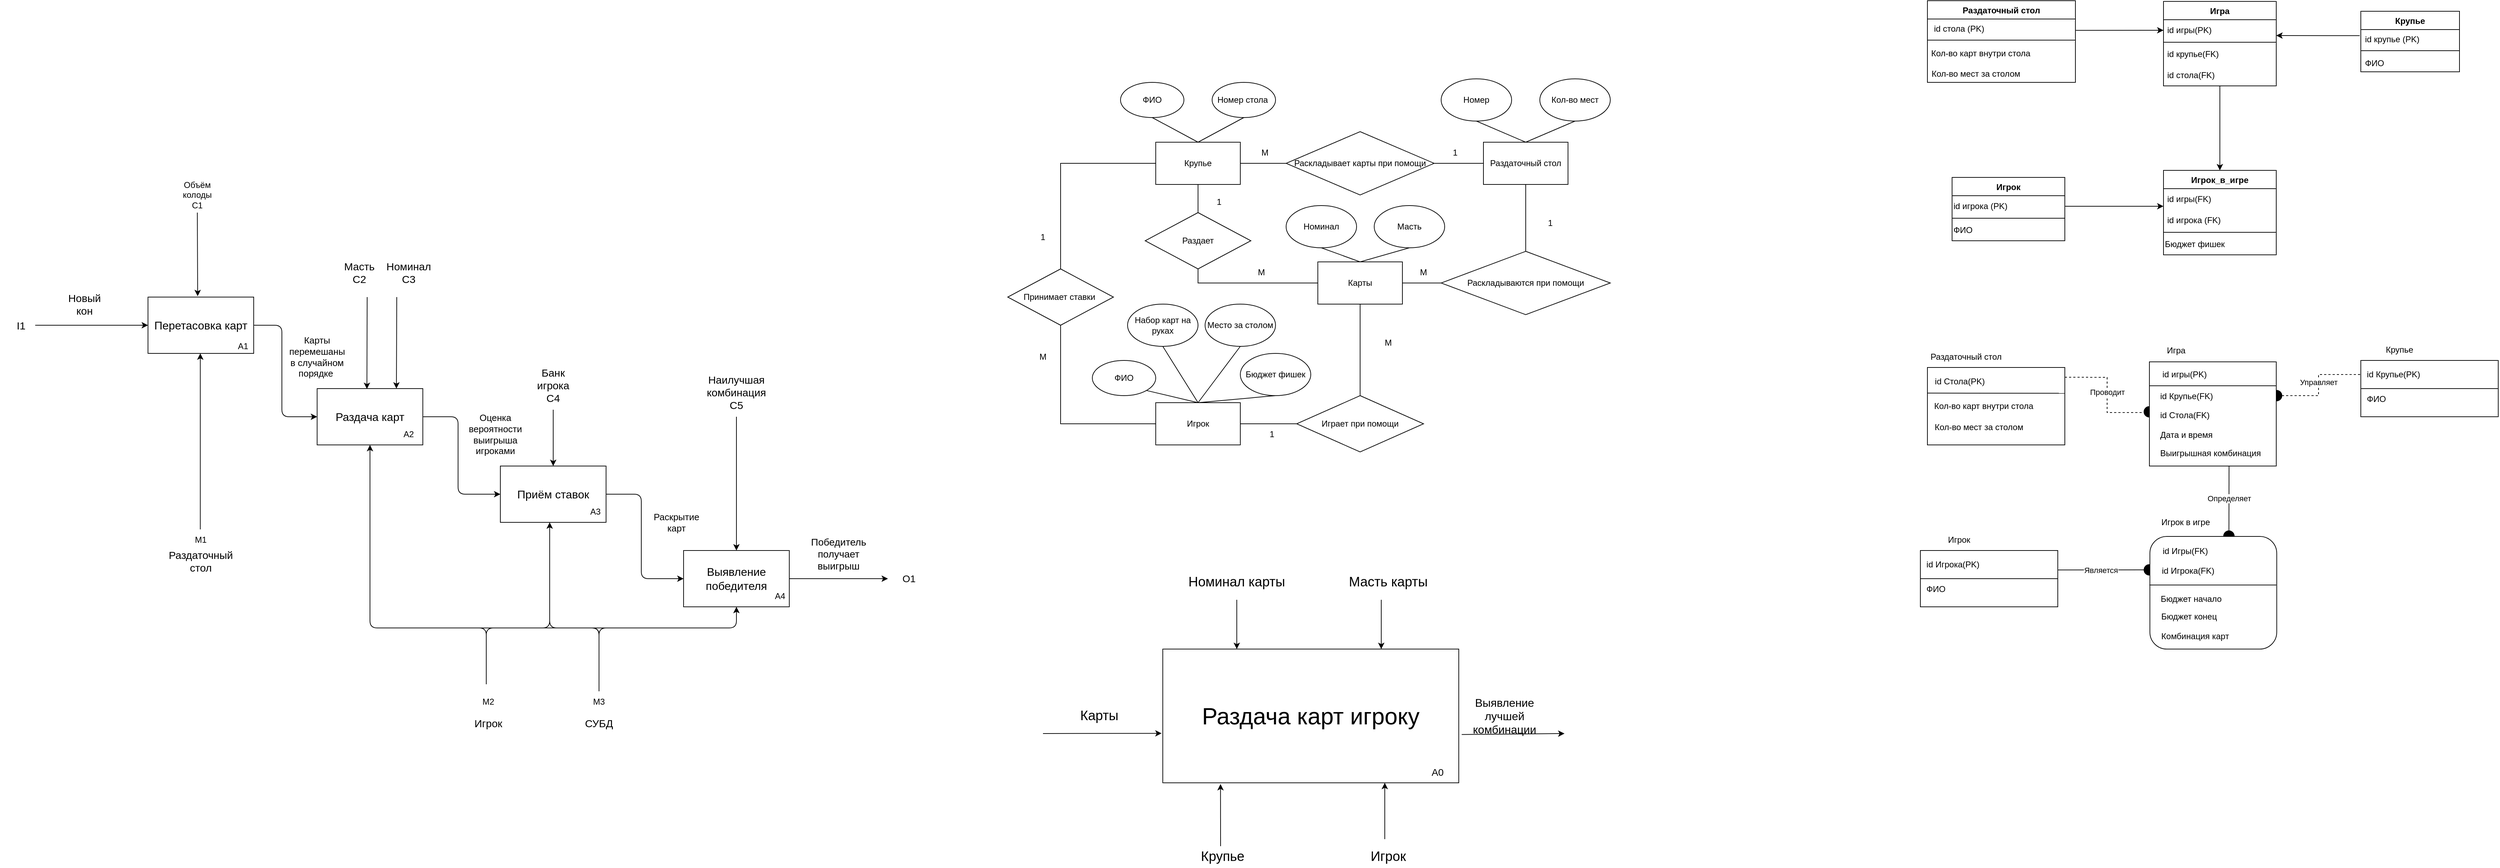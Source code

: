 <mxfile version="22.0.8" type="device">
  <diagram name="Страница 1" id="AcGsdstbIX6lE-LqXWoj">
    <mxGraphModel dx="2330" dy="854" grid="1" gridSize="10" guides="1" tooltips="1" connect="1" arrows="1" fold="1" page="0" pageScale="1" pageWidth="827" pageHeight="1169" math="0" shadow="0">
      <root>
        <mxCell id="0" />
        <mxCell id="1" parent="0" />
        <mxCell id="FRKZmPWYmQ7H-fB279RY-3" value="" style="ellipse;whiteSpace=wrap;html=1;aspect=fixed;fillColor=#000000;" parent="1" vertex="1">
          <mxGeometry x="1552.35" y="435.5" width="15" height="15" as="geometry" />
        </mxCell>
        <mxCell id="FRKZmPWYmQ7H-fB279RY-4" value="" style="ellipse;whiteSpace=wrap;html=1;aspect=fixed;fillColor=#000000;" parent="1" vertex="1">
          <mxGeometry x="1733" y="412.5" width="15" height="15" as="geometry" />
        </mxCell>
        <mxCell id="PsGFhGuxWPmvO5LI5opc-6" value="" style="rounded=0;whiteSpace=wrap;html=1;" parent="1" vertex="1">
          <mxGeometry x="1560" y="372" width="180" height="148" as="geometry" />
        </mxCell>
        <mxCell id="FRKZmPWYmQ7H-fB279RY-6" value="" style="ellipse;whiteSpace=wrap;html=1;aspect=fixed;fillColor=#000000;" parent="1" vertex="1">
          <mxGeometry x="1552.35" y="660" width="15" height="15" as="geometry" />
        </mxCell>
        <mxCell id="FRKZmPWYmQ7H-fB279RY-5" value="" style="ellipse;whiteSpace=wrap;html=1;aspect=fixed;fillColor=#000000;" parent="1" vertex="1">
          <mxGeometry x="1665.35" y="612" width="15" height="15" as="geometry" />
        </mxCell>
        <mxCell id="Htassp5LS_vCO3PrO2go-1" value="Карты" style="rounded=0;whiteSpace=wrap;html=1;" parent="1" vertex="1">
          <mxGeometry x="380" y="230" width="120" height="60" as="geometry" />
        </mxCell>
        <mxCell id="Htassp5LS_vCO3PrO2go-2" value="Раздаточный стол" style="rounded=0;whiteSpace=wrap;html=1;" parent="1" vertex="1">
          <mxGeometry x="615" y="60" width="120" height="60" as="geometry" />
        </mxCell>
        <mxCell id="Htassp5LS_vCO3PrO2go-3" value="Игрок" style="rounded=0;whiteSpace=wrap;html=1;" parent="1" vertex="1">
          <mxGeometry x="150" y="430" width="120" height="60" as="geometry" />
        </mxCell>
        <mxCell id="Htassp5LS_vCO3PrO2go-4" value="Крупье" style="rounded=0;whiteSpace=wrap;html=1;" parent="1" vertex="1">
          <mxGeometry x="150" y="60" width="120" height="60" as="geometry" />
        </mxCell>
        <mxCell id="Htassp5LS_vCO3PrO2go-5" value="Раскладываются при помощи" style="rhombus;whiteSpace=wrap;html=1;" parent="1" vertex="1">
          <mxGeometry x="555" y="215" width="240" height="90" as="geometry" />
        </mxCell>
        <mxCell id="Htassp5LS_vCO3PrO2go-9" value="Играет при помощи" style="rhombus;whiteSpace=wrap;html=1;" parent="1" vertex="1">
          <mxGeometry x="350" y="420" width="180" height="80" as="geometry" />
        </mxCell>
        <mxCell id="Htassp5LS_vCO3PrO2go-10" value="Раскладывает карты при помощи" style="rhombus;whiteSpace=wrap;html=1;" parent="1" vertex="1">
          <mxGeometry x="335" y="45" width="210" height="90" as="geometry" />
        </mxCell>
        <mxCell id="Htassp5LS_vCO3PrO2go-12" value="" style="endArrow=none;html=1;rounded=0;entryX=0.5;entryY=1;entryDx=0;entryDy=0;exitX=0.5;exitY=0;exitDx=0;exitDy=0;" parent="1" source="Htassp5LS_vCO3PrO2go-5" target="Htassp5LS_vCO3PrO2go-2" edge="1">
          <mxGeometry width="50" height="50" relative="1" as="geometry">
            <mxPoint x="360" y="300" as="sourcePoint" />
            <mxPoint x="410" y="250" as="targetPoint" />
          </mxGeometry>
        </mxCell>
        <mxCell id="Htassp5LS_vCO3PrO2go-13" value="" style="endArrow=none;html=1;rounded=0;entryX=0;entryY=0.5;entryDx=0;entryDy=0;exitX=1;exitY=0.5;exitDx=0;exitDy=0;" parent="1" source="Htassp5LS_vCO3PrO2go-1" target="Htassp5LS_vCO3PrO2go-5" edge="1">
          <mxGeometry width="50" height="50" relative="1" as="geometry">
            <mxPoint x="685" y="245" as="sourcePoint" />
            <mxPoint x="685" y="130" as="targetPoint" />
          </mxGeometry>
        </mxCell>
        <mxCell id="Htassp5LS_vCO3PrO2go-14" value="" style="endArrow=none;html=1;rounded=0;entryX=1;entryY=0.5;entryDx=0;entryDy=0;exitX=0;exitY=0.5;exitDx=0;exitDy=0;" parent="1" source="Htassp5LS_vCO3PrO2go-2" target="Htassp5LS_vCO3PrO2go-10" edge="1">
          <mxGeometry width="50" height="50" relative="1" as="geometry">
            <mxPoint x="695" y="255" as="sourcePoint" />
            <mxPoint x="695" y="140" as="targetPoint" />
          </mxGeometry>
        </mxCell>
        <mxCell id="Htassp5LS_vCO3PrO2go-15" value="" style="endArrow=none;html=1;rounded=0;entryX=0;entryY=0.5;entryDx=0;entryDy=0;exitX=1;exitY=0.5;exitDx=0;exitDy=0;" parent="1" source="Htassp5LS_vCO3PrO2go-4" target="Htassp5LS_vCO3PrO2go-10" edge="1">
          <mxGeometry width="50" height="50" relative="1" as="geometry">
            <mxPoint x="705" y="265" as="sourcePoint" />
            <mxPoint x="705" y="150" as="targetPoint" />
          </mxGeometry>
        </mxCell>
        <mxCell id="Htassp5LS_vCO3PrO2go-16" value="" style="endArrow=none;html=1;rounded=0;entryX=1;entryY=0.5;entryDx=0;entryDy=0;exitX=0;exitY=0.5;exitDx=0;exitDy=0;" parent="1" source="Htassp5LS_vCO3PrO2go-9" target="Htassp5LS_vCO3PrO2go-3" edge="1">
          <mxGeometry width="50" height="50" relative="1" as="geometry">
            <mxPoint x="715" y="275" as="sourcePoint" />
            <mxPoint x="715" y="160" as="targetPoint" />
          </mxGeometry>
        </mxCell>
        <mxCell id="Htassp5LS_vCO3PrO2go-17" value="" style="endArrow=none;html=1;rounded=0;entryX=0.5;entryY=1;entryDx=0;entryDy=0;exitX=0.5;exitY=0;exitDx=0;exitDy=0;" parent="1" source="Htassp5LS_vCO3PrO2go-9" target="Htassp5LS_vCO3PrO2go-1" edge="1">
          <mxGeometry width="50" height="50" relative="1" as="geometry">
            <mxPoint x="725" y="285" as="sourcePoint" />
            <mxPoint x="725" y="170" as="targetPoint" />
          </mxGeometry>
        </mxCell>
        <mxCell id="Htassp5LS_vCO3PrO2go-18" value="Принимает ставки&amp;nbsp;" style="rhombus;whiteSpace=wrap;html=1;" parent="1" vertex="1">
          <mxGeometry x="-60" y="240" width="150" height="80" as="geometry" />
        </mxCell>
        <mxCell id="Htassp5LS_vCO3PrO2go-19" value="Раздает" style="rhombus;whiteSpace=wrap;html=1;" parent="1" vertex="1">
          <mxGeometry x="135" y="160" width="150" height="80" as="geometry" />
        </mxCell>
        <mxCell id="Htassp5LS_vCO3PrO2go-20" value="" style="endArrow=none;html=1;rounded=0;entryX=0.5;entryY=1;entryDx=0;entryDy=0;exitX=0.5;exitY=0;exitDx=0;exitDy=0;" parent="1" source="Htassp5LS_vCO3PrO2go-19" target="Htassp5LS_vCO3PrO2go-4" edge="1">
          <mxGeometry width="50" height="50" relative="1" as="geometry">
            <mxPoint x="735" y="295" as="sourcePoint" />
            <mxPoint x="735" y="180" as="targetPoint" />
          </mxGeometry>
        </mxCell>
        <mxCell id="Htassp5LS_vCO3PrO2go-21" value="" style="endArrow=none;html=1;rounded=0;entryX=0;entryY=0.5;entryDx=0;entryDy=0;exitX=0.5;exitY=1;exitDx=0;exitDy=0;" parent="1" source="Htassp5LS_vCO3PrO2go-19" target="Htassp5LS_vCO3PrO2go-1" edge="1">
          <mxGeometry width="50" height="50" relative="1" as="geometry">
            <mxPoint x="745" y="305" as="sourcePoint" />
            <mxPoint x="745" y="190" as="targetPoint" />
            <Array as="points">
              <mxPoint x="210" y="260" />
            </Array>
          </mxGeometry>
        </mxCell>
        <mxCell id="Htassp5LS_vCO3PrO2go-22" value="" style="endArrow=none;html=1;rounded=0;entryX=0.5;entryY=1;entryDx=0;entryDy=0;exitX=0;exitY=0.5;exitDx=0;exitDy=0;" parent="1" source="Htassp5LS_vCO3PrO2go-3" target="Htassp5LS_vCO3PrO2go-18" edge="1">
          <mxGeometry width="50" height="50" relative="1" as="geometry">
            <mxPoint x="755" y="315" as="sourcePoint" />
            <mxPoint x="755" y="200" as="targetPoint" />
            <Array as="points">
              <mxPoint x="15" y="460" />
            </Array>
          </mxGeometry>
        </mxCell>
        <mxCell id="Htassp5LS_vCO3PrO2go-23" value="" style="endArrow=none;html=1;rounded=0;entryX=0;entryY=0.5;entryDx=0;entryDy=0;exitX=0.5;exitY=0;exitDx=0;exitDy=0;" parent="1" source="Htassp5LS_vCO3PrO2go-18" target="Htassp5LS_vCO3PrO2go-4" edge="1">
          <mxGeometry width="50" height="50" relative="1" as="geometry">
            <mxPoint x="765" y="325" as="sourcePoint" />
            <mxPoint x="765" y="210" as="targetPoint" />
            <Array as="points">
              <mxPoint x="15" y="90" />
            </Array>
          </mxGeometry>
        </mxCell>
        <mxCell id="Htassp5LS_vCO3PrO2go-24" value="Место за столом" style="ellipse;whiteSpace=wrap;html=1;" parent="1" vertex="1">
          <mxGeometry x="220" y="290" width="100" height="60" as="geometry" />
        </mxCell>
        <mxCell id="Htassp5LS_vCO3PrO2go-25" value="Набор карт на руках" style="ellipse;whiteSpace=wrap;html=1;" parent="1" vertex="1">
          <mxGeometry x="110" y="290" width="100" height="60" as="geometry" />
        </mxCell>
        <mxCell id="Htassp5LS_vCO3PrO2go-26" value="ФИО" style="ellipse;whiteSpace=wrap;html=1;" parent="1" vertex="1">
          <mxGeometry x="60" y="370" width="90" height="50" as="geometry" />
        </mxCell>
        <mxCell id="Htassp5LS_vCO3PrO2go-27" value="Бюджет фишек" style="ellipse;whiteSpace=wrap;html=1;" parent="1" vertex="1">
          <mxGeometry x="270" y="360" width="100" height="60" as="geometry" />
        </mxCell>
        <mxCell id="Htassp5LS_vCO3PrO2go-28" value="" style="endArrow=none;html=1;rounded=0;exitX=1;exitY=1;exitDx=0;exitDy=0;entryX=0.5;entryY=0;entryDx=0;entryDy=0;" parent="1" source="Htassp5LS_vCO3PrO2go-26" target="Htassp5LS_vCO3PrO2go-3" edge="1">
          <mxGeometry width="50" height="50" relative="1" as="geometry">
            <mxPoint x="360" y="290" as="sourcePoint" />
            <mxPoint x="410" y="240" as="targetPoint" />
          </mxGeometry>
        </mxCell>
        <mxCell id="Htassp5LS_vCO3PrO2go-29" value="" style="endArrow=none;html=1;rounded=0;exitX=0.5;exitY=1;exitDx=0;exitDy=0;entryX=0.5;entryY=0;entryDx=0;entryDy=0;" parent="1" source="Htassp5LS_vCO3PrO2go-25" target="Htassp5LS_vCO3PrO2go-3" edge="1">
          <mxGeometry width="50" height="50" relative="1" as="geometry">
            <mxPoint x="360" y="290" as="sourcePoint" />
            <mxPoint x="410" y="240" as="targetPoint" />
          </mxGeometry>
        </mxCell>
        <mxCell id="Htassp5LS_vCO3PrO2go-30" value="" style="endArrow=none;html=1;rounded=0;entryX=0.5;entryY=1;entryDx=0;entryDy=0;" parent="1" target="Htassp5LS_vCO3PrO2go-27" edge="1">
          <mxGeometry width="50" height="50" relative="1" as="geometry">
            <mxPoint x="210" y="430" as="sourcePoint" />
            <mxPoint x="220" y="440" as="targetPoint" />
          </mxGeometry>
        </mxCell>
        <mxCell id="Htassp5LS_vCO3PrO2go-31" value="" style="endArrow=none;html=1;rounded=0;entryX=0.5;entryY=1;entryDx=0;entryDy=0;" parent="1" target="Htassp5LS_vCO3PrO2go-24" edge="1">
          <mxGeometry width="50" height="50" relative="1" as="geometry">
            <mxPoint x="210" y="430" as="sourcePoint" />
            <mxPoint x="230" y="450" as="targetPoint" />
          </mxGeometry>
        </mxCell>
        <mxCell id="Htassp5LS_vCO3PrO2go-32" value="Номинал" style="ellipse;whiteSpace=wrap;html=1;" parent="1" vertex="1">
          <mxGeometry x="335" y="150" width="100" height="60" as="geometry" />
        </mxCell>
        <mxCell id="Htassp5LS_vCO3PrO2go-33" value="Масть" style="ellipse;whiteSpace=wrap;html=1;" parent="1" vertex="1">
          <mxGeometry x="460" y="150" width="100" height="60" as="geometry" />
        </mxCell>
        <mxCell id="Htassp5LS_vCO3PrO2go-34" value="" style="endArrow=none;html=1;rounded=0;exitX=0.5;exitY=1;exitDx=0;exitDy=0;entryX=0.5;entryY=0;entryDx=0;entryDy=0;" parent="1" source="Htassp5LS_vCO3PrO2go-32" target="Htassp5LS_vCO3PrO2go-1" edge="1">
          <mxGeometry width="50" height="50" relative="1" as="geometry">
            <mxPoint x="360" y="290" as="sourcePoint" />
            <mxPoint x="410" y="240" as="targetPoint" />
          </mxGeometry>
        </mxCell>
        <mxCell id="Htassp5LS_vCO3PrO2go-35" value="" style="endArrow=none;html=1;rounded=0;exitX=0.5;exitY=1;exitDx=0;exitDy=0;entryX=0.5;entryY=0;entryDx=0;entryDy=0;" parent="1" source="Htassp5LS_vCO3PrO2go-33" target="Htassp5LS_vCO3PrO2go-1" edge="1">
          <mxGeometry width="50" height="50" relative="1" as="geometry">
            <mxPoint x="360" y="290" as="sourcePoint" />
            <mxPoint x="410" y="240" as="targetPoint" />
          </mxGeometry>
        </mxCell>
        <mxCell id="Htassp5LS_vCO3PrO2go-36" value="Кол-во мест" style="ellipse;whiteSpace=wrap;html=1;" parent="1" vertex="1">
          <mxGeometry x="695" y="-30" width="100" height="60" as="geometry" />
        </mxCell>
        <mxCell id="Htassp5LS_vCO3PrO2go-37" value="Номер" style="ellipse;whiteSpace=wrap;html=1;" parent="1" vertex="1">
          <mxGeometry x="555" y="-30" width="100" height="60" as="geometry" />
        </mxCell>
        <mxCell id="Htassp5LS_vCO3PrO2go-38" value="" style="endArrow=none;html=1;rounded=0;entryX=0.5;entryY=0;entryDx=0;entryDy=0;exitX=0.5;exitY=1;exitDx=0;exitDy=0;" parent="1" source="Htassp5LS_vCO3PrO2go-37" target="Htassp5LS_vCO3PrO2go-2" edge="1">
          <mxGeometry width="50" height="50" relative="1" as="geometry">
            <mxPoint x="360" y="290" as="sourcePoint" />
            <mxPoint x="410" y="240" as="targetPoint" />
          </mxGeometry>
        </mxCell>
        <mxCell id="Htassp5LS_vCO3PrO2go-39" value="" style="endArrow=none;html=1;rounded=0;entryX=0.5;entryY=1;entryDx=0;entryDy=0;exitX=0.5;exitY=0;exitDx=0;exitDy=0;" parent="1" source="Htassp5LS_vCO3PrO2go-2" target="Htassp5LS_vCO3PrO2go-36" edge="1">
          <mxGeometry width="50" height="50" relative="1" as="geometry">
            <mxPoint x="615" y="40" as="sourcePoint" />
            <mxPoint x="685" y="70" as="targetPoint" />
          </mxGeometry>
        </mxCell>
        <mxCell id="Htassp5LS_vCO3PrO2go-40" value="ФИО" style="ellipse;whiteSpace=wrap;html=1;" parent="1" vertex="1">
          <mxGeometry x="100" y="-25" width="90" height="50" as="geometry" />
        </mxCell>
        <mxCell id="Htassp5LS_vCO3PrO2go-41" value="Номер стола&amp;nbsp;" style="ellipse;whiteSpace=wrap;html=1;" parent="1" vertex="1">
          <mxGeometry x="230" y="-25" width="90" height="50" as="geometry" />
        </mxCell>
        <mxCell id="Htassp5LS_vCO3PrO2go-42" value="" style="endArrow=none;html=1;rounded=0;exitX=0.5;exitY=0;exitDx=0;exitDy=0;entryX=0.5;entryY=1;entryDx=0;entryDy=0;" parent="1" source="Htassp5LS_vCO3PrO2go-4" target="Htassp5LS_vCO3PrO2go-41" edge="1">
          <mxGeometry width="50" height="50" relative="1" as="geometry">
            <mxPoint x="360" y="190" as="sourcePoint" />
            <mxPoint x="410" y="140" as="targetPoint" />
          </mxGeometry>
        </mxCell>
        <mxCell id="Htassp5LS_vCO3PrO2go-43" value="" style="endArrow=none;html=1;rounded=0;exitX=0.5;exitY=1;exitDx=0;exitDy=0;entryX=0.5;entryY=0;entryDx=0;entryDy=0;" parent="1" source="Htassp5LS_vCO3PrO2go-40" target="Htassp5LS_vCO3PrO2go-4" edge="1">
          <mxGeometry width="50" height="50" relative="1" as="geometry">
            <mxPoint x="360" y="190" as="sourcePoint" />
            <mxPoint x="410" y="140" as="targetPoint" />
          </mxGeometry>
        </mxCell>
        <mxCell id="Htassp5LS_vCO3PrO2go-44" value="1" style="text;html=1;strokeColor=none;fillColor=none;align=center;verticalAlign=middle;whiteSpace=wrap;rounded=0;" parent="1" vertex="1">
          <mxGeometry x="285" y="460" width="60" height="30" as="geometry" />
        </mxCell>
        <mxCell id="Htassp5LS_vCO3PrO2go-45" value="1" style="text;html=1;strokeColor=none;fillColor=none;align=center;verticalAlign=middle;whiteSpace=wrap;rounded=0;" parent="1" vertex="1">
          <mxGeometry x="680" y="160" width="60" height="30" as="geometry" />
        </mxCell>
        <mxCell id="Htassp5LS_vCO3PrO2go-46" value="М" style="text;html=1;strokeColor=none;fillColor=none;align=center;verticalAlign=middle;whiteSpace=wrap;rounded=0;" parent="1" vertex="1">
          <mxGeometry x="450" y="330" width="60" height="30" as="geometry" />
        </mxCell>
        <mxCell id="Htassp5LS_vCO3PrO2go-47" value="М" style="text;html=1;strokeColor=none;fillColor=none;align=center;verticalAlign=middle;whiteSpace=wrap;rounded=0;" parent="1" vertex="1">
          <mxGeometry x="500" y="230" width="60" height="30" as="geometry" />
        </mxCell>
        <mxCell id="Htassp5LS_vCO3PrO2go-48" value="М" style="text;html=1;strokeColor=none;fillColor=none;align=center;verticalAlign=middle;whiteSpace=wrap;rounded=0;" parent="1" vertex="1">
          <mxGeometry x="270" y="230" width="60" height="30" as="geometry" />
        </mxCell>
        <mxCell id="Htassp5LS_vCO3PrO2go-49" value="М" style="text;html=1;strokeColor=none;fillColor=none;align=center;verticalAlign=middle;whiteSpace=wrap;rounded=0;" parent="1" vertex="1">
          <mxGeometry x="-40" y="350" width="60" height="30" as="geometry" />
        </mxCell>
        <mxCell id="Htassp5LS_vCO3PrO2go-50" value="1" style="text;html=1;strokeColor=none;fillColor=none;align=center;verticalAlign=middle;whiteSpace=wrap;rounded=0;" parent="1" vertex="1">
          <mxGeometry x="-40" y="180" width="60" height="30" as="geometry" />
        </mxCell>
        <mxCell id="Htassp5LS_vCO3PrO2go-51" value="1" style="text;html=1;strokeColor=none;fillColor=none;align=center;verticalAlign=middle;whiteSpace=wrap;rounded=0;" parent="1" vertex="1">
          <mxGeometry x="210" y="130" width="60" height="30" as="geometry" />
        </mxCell>
        <mxCell id="Htassp5LS_vCO3PrO2go-52" value="1" style="text;html=1;strokeColor=none;fillColor=none;align=center;verticalAlign=middle;whiteSpace=wrap;rounded=0;" parent="1" vertex="1">
          <mxGeometry x="545" y="60" width="60" height="30" as="geometry" />
        </mxCell>
        <mxCell id="Htassp5LS_vCO3PrO2go-53" value="М" style="text;html=1;strokeColor=none;fillColor=none;align=center;verticalAlign=middle;whiteSpace=wrap;rounded=0;" parent="1" vertex="1">
          <mxGeometry x="275" y="60" width="60" height="30" as="geometry" />
        </mxCell>
        <mxCell id="Htassp5LS_vCO3PrO2go-54" value="" style="rounded=0;whiteSpace=wrap;html=1;" parent="1" vertex="1">
          <mxGeometry x="160" y="780" width="420" height="190" as="geometry" />
        </mxCell>
        <mxCell id="Htassp5LS_vCO3PrO2go-55" value="" style="endArrow=classic;html=1;rounded=0;entryX=0.25;entryY=0;entryDx=0;entryDy=0;" parent="1" target="Htassp5LS_vCO3PrO2go-54" edge="1">
          <mxGeometry width="50" height="50" relative="1" as="geometry">
            <mxPoint x="265" y="710" as="sourcePoint" />
            <mxPoint x="350" y="920" as="targetPoint" />
          </mxGeometry>
        </mxCell>
        <mxCell id="Htassp5LS_vCO3PrO2go-56" value="" style="endArrow=classic;html=1;rounded=0;entryX=0.75;entryY=1;entryDx=0;entryDy=0;" parent="1" target="Htassp5LS_vCO3PrO2go-54" edge="1">
          <mxGeometry width="50" height="50" relative="1" as="geometry">
            <mxPoint x="475" y="1050" as="sourcePoint" />
            <mxPoint x="350" y="920" as="targetPoint" />
          </mxGeometry>
        </mxCell>
        <mxCell id="Htassp5LS_vCO3PrO2go-57" value="" style="endArrow=classic;html=1;rounded=0;entryX=0.195;entryY=1.009;entryDx=0;entryDy=0;entryPerimeter=0;" parent="1" target="Htassp5LS_vCO3PrO2go-54" edge="1">
          <mxGeometry width="50" height="50" relative="1" as="geometry">
            <mxPoint x="242" y="1060" as="sourcePoint" />
            <mxPoint x="350" y="920" as="targetPoint" />
          </mxGeometry>
        </mxCell>
        <mxCell id="Htassp5LS_vCO3PrO2go-58" value="" style="endArrow=classic;html=1;rounded=0;entryX=0.25;entryY=0;entryDx=0;entryDy=0;" parent="1" edge="1">
          <mxGeometry width="50" height="50" relative="1" as="geometry">
            <mxPoint x="470" y="710" as="sourcePoint" />
            <mxPoint x="470" y="780" as="targetPoint" />
          </mxGeometry>
        </mxCell>
        <mxCell id="Htassp5LS_vCO3PrO2go-59" value="" style="endArrow=classic;html=1;rounded=0;entryX=-0.004;entryY=0.63;entryDx=0;entryDy=0;entryPerimeter=0;" parent="1" target="Htassp5LS_vCO3PrO2go-54" edge="1">
          <mxGeometry width="50" height="50" relative="1" as="geometry">
            <mxPoint x="-10" y="900" as="sourcePoint" />
            <mxPoint x="350" y="920" as="targetPoint" />
          </mxGeometry>
        </mxCell>
        <mxCell id="Htassp5LS_vCO3PrO2go-60" value="" style="endArrow=classic;html=1;rounded=0;exitX=1.01;exitY=0.639;exitDx=0;exitDy=0;exitPerimeter=0;" parent="1" source="Htassp5LS_vCO3PrO2go-54" edge="1">
          <mxGeometry width="50" height="50" relative="1" as="geometry">
            <mxPoint x="300" y="970" as="sourcePoint" />
            <mxPoint x="730" y="900" as="targetPoint" />
          </mxGeometry>
        </mxCell>
        <mxCell id="Htassp5LS_vCO3PrO2go-61" value="&lt;font style=&quot;font-size: 33px;&quot;&gt;Раздача карт игроку&lt;/font&gt;" style="text;html=1;strokeColor=none;fillColor=none;align=center;verticalAlign=middle;whiteSpace=wrap;rounded=0;" parent="1" vertex="1">
          <mxGeometry x="160" y="780" width="420" height="190" as="geometry" />
        </mxCell>
        <mxCell id="Htassp5LS_vCO3PrO2go-64" value="&lt;font style=&quot;font-size: 19px;&quot;&gt;Номинал карты&lt;/font&gt;" style="text;html=1;strokeColor=none;fillColor=none;align=center;verticalAlign=middle;whiteSpace=wrap;rounded=0;" parent="1" vertex="1">
          <mxGeometry x="195" y="670" width="140" height="30" as="geometry" />
        </mxCell>
        <mxCell id="Htassp5LS_vCO3PrO2go-65" value="&lt;font style=&quot;font-size: 19px;&quot;&gt;Масть карты&lt;/font&gt;" style="text;html=1;strokeColor=none;fillColor=none;align=center;verticalAlign=middle;whiteSpace=wrap;rounded=0;" parent="1" vertex="1">
          <mxGeometry x="390" y="670" width="180" height="30" as="geometry" />
        </mxCell>
        <mxCell id="Htassp5LS_vCO3PrO2go-66" value="&lt;font style=&quot;font-size: 19px;&quot;&gt;Крупье&lt;/font&gt;" style="text;html=1;strokeColor=none;fillColor=none;align=center;verticalAlign=middle;whiteSpace=wrap;rounded=0;" parent="1" vertex="1">
          <mxGeometry x="215" y="1060" width="60" height="30" as="geometry" />
        </mxCell>
        <mxCell id="Htassp5LS_vCO3PrO2go-67" value="&lt;font style=&quot;font-size: 19px;&quot;&gt;Игрок&lt;/font&gt;" style="text;html=1;strokeColor=none;fillColor=none;align=center;verticalAlign=middle;whiteSpace=wrap;rounded=0;" parent="1" vertex="1">
          <mxGeometry x="450" y="1060" width="60" height="30" as="geometry" />
        </mxCell>
        <mxCell id="Htassp5LS_vCO3PrO2go-68" value="&lt;font style=&quot;font-size: 19px;&quot;&gt;Карты&lt;/font&gt;" style="text;html=1;strokeColor=none;fillColor=none;align=center;verticalAlign=middle;whiteSpace=wrap;rounded=0;" parent="1" vertex="1">
          <mxGeometry x="40" y="860" width="60" height="30" as="geometry" />
        </mxCell>
        <mxCell id="Htassp5LS_vCO3PrO2go-69" value="&lt;font style=&quot;font-size: 16px;&quot;&gt;Выявление лучшей комбинации&lt;/font&gt;" style="text;html=1;strokeColor=none;fillColor=none;align=center;verticalAlign=middle;whiteSpace=wrap;rounded=0;" parent="1" vertex="1">
          <mxGeometry x="615" y="860" width="60" height="30" as="geometry" />
        </mxCell>
        <mxCell id="Htassp5LS_vCO3PrO2go-71" value="&lt;font style=&quot;font-size: 14px;&quot;&gt;А0&lt;/font&gt;" style="text;html=1;strokeColor=none;fillColor=none;align=center;verticalAlign=middle;whiteSpace=wrap;rounded=0;" parent="1" vertex="1">
          <mxGeometry x="520" y="940" width="60" height="30" as="geometry" />
        </mxCell>
        <mxCell id="Htassp5LS_vCO3PrO2go-72" value="&lt;font style=&quot;font-size: 16px;&quot;&gt;Перетасовка карт&lt;/font&gt;" style="rounded=0;whiteSpace=wrap;html=1;" parent="1" vertex="1">
          <mxGeometry x="-1280" y="280" width="150" height="80" as="geometry" />
        </mxCell>
        <mxCell id="Htassp5LS_vCO3PrO2go-73" value="&lt;font style=&quot;font-size: 16px;&quot;&gt;Раздача карт&lt;/font&gt;" style="rounded=0;whiteSpace=wrap;html=1;" parent="1" vertex="1">
          <mxGeometry x="-1040" y="410" width="150" height="80" as="geometry" />
        </mxCell>
        <mxCell id="Htassp5LS_vCO3PrO2go-76" value="&lt;font style=&quot;font-size: 16px;&quot;&gt;Приём ставок&lt;/font&gt;" style="rounded=0;whiteSpace=wrap;html=1;" parent="1" vertex="1">
          <mxGeometry x="-780" y="520" width="150" height="80" as="geometry" />
        </mxCell>
        <mxCell id="Htassp5LS_vCO3PrO2go-77" value="&lt;font style=&quot;font-size: 16px;&quot;&gt;Выявление победителя&lt;/font&gt;" style="rounded=0;whiteSpace=wrap;html=1;" parent="1" vertex="1">
          <mxGeometry x="-520" y="640" width="150" height="80" as="geometry" />
        </mxCell>
        <mxCell id="Htassp5LS_vCO3PrO2go-78" value="" style="endArrow=classic;html=1;rounded=0;entryX=0;entryY=0.5;entryDx=0;entryDy=0;" parent="1" target="Htassp5LS_vCO3PrO2go-72" edge="1">
          <mxGeometry width="50" height="50" relative="1" as="geometry">
            <mxPoint x="-1440" y="320" as="sourcePoint" />
            <mxPoint x="-730" y="450" as="targetPoint" />
          </mxGeometry>
        </mxCell>
        <mxCell id="Htassp5LS_vCO3PrO2go-79" value="" style="endArrow=classic;html=1;rounded=1;exitX=1;exitY=0.5;exitDx=0;exitDy=0;entryX=0;entryY=0.5;entryDx=0;entryDy=0;" parent="1" source="Htassp5LS_vCO3PrO2go-72" target="Htassp5LS_vCO3PrO2go-73" edge="1">
          <mxGeometry width="50" height="50" relative="1" as="geometry">
            <mxPoint x="-1090" y="500" as="sourcePoint" />
            <mxPoint x="-1040" y="450" as="targetPoint" />
            <Array as="points">
              <mxPoint x="-1090" y="320" />
              <mxPoint x="-1090" y="450" />
            </Array>
          </mxGeometry>
        </mxCell>
        <mxCell id="Htassp5LS_vCO3PrO2go-80" value="" style="endArrow=classic;html=1;rounded=1;exitX=1;exitY=0.5;exitDx=0;exitDy=0;entryX=0;entryY=0.5;entryDx=0;entryDy=0;" parent="1" source="Htassp5LS_vCO3PrO2go-73" target="Htassp5LS_vCO3PrO2go-76" edge="1">
          <mxGeometry width="50" height="50" relative="1" as="geometry">
            <mxPoint x="-890" y="500" as="sourcePoint" />
            <mxPoint x="-840" y="450" as="targetPoint" />
            <Array as="points">
              <mxPoint x="-840" y="450" />
              <mxPoint x="-840" y="560" />
            </Array>
          </mxGeometry>
        </mxCell>
        <mxCell id="Htassp5LS_vCO3PrO2go-81" value="" style="endArrow=classic;html=1;rounded=1;exitX=1;exitY=0.5;exitDx=0;exitDy=0;entryX=0;entryY=0.5;entryDx=0;entryDy=0;" parent="1" source="Htassp5LS_vCO3PrO2go-76" target="Htassp5LS_vCO3PrO2go-77" edge="1">
          <mxGeometry width="50" height="50" relative="1" as="geometry">
            <mxPoint x="-890" y="500" as="sourcePoint" />
            <mxPoint x="-840" y="450" as="targetPoint" />
            <Array as="points">
              <mxPoint x="-580" y="560" />
              <mxPoint x="-580" y="680" />
            </Array>
          </mxGeometry>
        </mxCell>
        <mxCell id="Htassp5LS_vCO3PrO2go-82" value="&lt;font style=&quot;font-size: 13px;&quot;&gt;Раскрытие карт&lt;/font&gt;" style="text;html=1;strokeColor=none;fillColor=none;align=center;verticalAlign=middle;whiteSpace=wrap;rounded=0;" parent="1" vertex="1">
          <mxGeometry x="-560" y="585" width="60" height="30" as="geometry" />
        </mxCell>
        <mxCell id="Htassp5LS_vCO3PrO2go-83" value="&lt;font style=&quot;font-size: 13px;&quot;&gt;Оценка вероятности выигрыша игроками&lt;/font&gt;" style="text;html=1;strokeColor=none;fillColor=none;align=center;verticalAlign=middle;whiteSpace=wrap;rounded=0;" parent="1" vertex="1">
          <mxGeometry x="-827" y="460" width="80" height="30" as="geometry" />
        </mxCell>
        <mxCell id="Htassp5LS_vCO3PrO2go-84" value="&lt;font style=&quot;font-size: 13px;&quot;&gt;Карты перемешаны в случайном порядке&amp;nbsp;&lt;/font&gt;" style="text;html=1;strokeColor=none;fillColor=none;align=center;verticalAlign=middle;whiteSpace=wrap;rounded=0;" parent="1" vertex="1">
          <mxGeometry x="-1070" y="350" width="60" height="30" as="geometry" />
        </mxCell>
        <mxCell id="Htassp5LS_vCO3PrO2go-85" value="" style="endArrow=classic;html=1;rounded=0;exitX=1;exitY=0.5;exitDx=0;exitDy=0;" parent="1" source="Htassp5LS_vCO3PrO2go-77" edge="1">
          <mxGeometry width="50" height="50" relative="1" as="geometry">
            <mxPoint x="-370" y="639.23" as="sourcePoint" />
            <mxPoint x="-230" y="680" as="targetPoint" />
          </mxGeometry>
        </mxCell>
        <mxCell id="Htassp5LS_vCO3PrO2go-86" value="&lt;font style=&quot;font-size: 15px;&quot;&gt;Новый кон&lt;/font&gt;" style="text;html=1;strokeColor=none;fillColor=none;align=center;verticalAlign=middle;whiteSpace=wrap;rounded=0;" parent="1" vertex="1">
          <mxGeometry x="-1400" y="275" width="60" height="30" as="geometry" />
        </mxCell>
        <mxCell id="Htassp5LS_vCO3PrO2go-87" value="&lt;font style=&quot;font-size: 14px;&quot;&gt;Победитель получает выигрыш&lt;/font&gt;" style="text;html=1;strokeColor=none;fillColor=none;align=center;verticalAlign=middle;whiteSpace=wrap;rounded=0;" parent="1" vertex="1">
          <mxGeometry x="-330" y="630" width="60" height="30" as="geometry" />
        </mxCell>
        <mxCell id="Htassp5LS_vCO3PrO2go-89" value="&lt;font style=&quot;font-size: 15px;&quot;&gt;I1&lt;/font&gt;" style="text;html=1;strokeColor=none;fillColor=none;align=center;verticalAlign=middle;whiteSpace=wrap;rounded=0;" parent="1" vertex="1">
          <mxGeometry x="-1490" y="305" width="60" height="30" as="geometry" />
        </mxCell>
        <mxCell id="Htassp5LS_vCO3PrO2go-90" value="&lt;font style=&quot;font-size: 14px;&quot;&gt;O1&lt;/font&gt;" style="text;html=1;strokeColor=none;fillColor=none;align=center;verticalAlign=middle;whiteSpace=wrap;rounded=0;" parent="1" vertex="1">
          <mxGeometry x="-230" y="665" width="60" height="30" as="geometry" />
        </mxCell>
        <mxCell id="Htassp5LS_vCO3PrO2go-92" value="" style="endArrow=classic;html=1;rounded=1;" parent="1" edge="1">
          <mxGeometry width="50" height="50" relative="1" as="geometry">
            <mxPoint x="-640" y="840" as="sourcePoint" />
            <mxPoint x="-710" y="600" as="targetPoint" />
            <Array as="points">
              <mxPoint x="-640" y="750" />
              <mxPoint x="-710" y="750" />
            </Array>
          </mxGeometry>
        </mxCell>
        <mxCell id="Htassp5LS_vCO3PrO2go-93" value="" style="endArrow=classic;html=1;rounded=1;entryX=0.5;entryY=1;entryDx=0;entryDy=0;" parent="1" target="Htassp5LS_vCO3PrO2go-73" edge="1">
          <mxGeometry width="50" height="50" relative="1" as="geometry">
            <mxPoint x="-640" y="840" as="sourcePoint" />
            <mxPoint x="-790" y="550" as="targetPoint" />
            <Array as="points">
              <mxPoint x="-640" y="750" />
              <mxPoint x="-965" y="750" />
            </Array>
          </mxGeometry>
        </mxCell>
        <mxCell id="Htassp5LS_vCO3PrO2go-94" value="" style="endArrow=classic;html=1;rounded=1;entryX=0.5;entryY=1;entryDx=0;entryDy=0;" parent="1" target="Htassp5LS_vCO3PrO2go-77" edge="1">
          <mxGeometry width="50" height="50" relative="1" as="geometry">
            <mxPoint x="-640" y="840" as="sourcePoint" />
            <mxPoint x="-700" y="670" as="targetPoint" />
            <Array as="points">
              <mxPoint x="-640" y="750" />
              <mxPoint x="-445" y="750" />
            </Array>
          </mxGeometry>
        </mxCell>
        <mxCell id="Htassp5LS_vCO3PrO2go-95" value="&lt;span style=&quot;font-size: 15px;&quot;&gt;СУБД&lt;/span&gt;" style="text;html=1;strokeColor=none;fillColor=none;align=center;verticalAlign=middle;whiteSpace=wrap;rounded=0;" parent="1" vertex="1">
          <mxGeometry x="-670" y="870" width="60" height="30" as="geometry" />
        </mxCell>
        <mxCell id="Htassp5LS_vCO3PrO2go-96" value="" style="endArrow=classic;html=1;rounded=0;" parent="1" edge="1">
          <mxGeometry width="50" height="50" relative="1" as="geometry">
            <mxPoint x="-1205.77" y="610" as="sourcePoint" />
            <mxPoint x="-1205.77" y="360" as="targetPoint" />
          </mxGeometry>
        </mxCell>
        <mxCell id="Htassp5LS_vCO3PrO2go-98" value="&lt;font style=&quot;font-size: 15px;&quot;&gt;Раздаточный стол&lt;/font&gt;" style="text;html=1;strokeColor=none;fillColor=none;align=center;verticalAlign=middle;whiteSpace=wrap;rounded=0;" parent="1" vertex="1">
          <mxGeometry x="-1235" y="640" width="60" height="30" as="geometry" />
        </mxCell>
        <mxCell id="Htassp5LS_vCO3PrO2go-99" value="" style="endArrow=classic;html=1;rounded=0;" parent="1" target="Htassp5LS_vCO3PrO2go-77" edge="1">
          <mxGeometry width="50" height="50" relative="1" as="geometry">
            <mxPoint x="-445" y="450" as="sourcePoint" />
            <mxPoint x="-780" y="530" as="targetPoint" />
          </mxGeometry>
        </mxCell>
        <mxCell id="Htassp5LS_vCO3PrO2go-100" value="&lt;font style=&quot;font-size: 15px;&quot;&gt;Наилучшая комбинация&lt;br&gt;С5&lt;br&gt;&lt;/font&gt;" style="text;html=1;strokeColor=none;fillColor=none;align=center;verticalAlign=middle;whiteSpace=wrap;rounded=0;" parent="1" vertex="1">
          <mxGeometry x="-475" y="400" width="60" height="30" as="geometry" />
        </mxCell>
        <mxCell id="Htassp5LS_vCO3PrO2go-101" value="" style="endArrow=classic;html=1;rounded=0;entryX=0.471;entryY=0.007;entryDx=0;entryDy=0;entryPerimeter=0;" parent="1" target="Htassp5LS_vCO3PrO2go-73" edge="1">
          <mxGeometry width="50" height="50" relative="1" as="geometry">
            <mxPoint x="-969" y="280" as="sourcePoint" />
            <mxPoint x="-780" y="520" as="targetPoint" />
          </mxGeometry>
        </mxCell>
        <mxCell id="Htassp5LS_vCO3PrO2go-102" value="&lt;font style=&quot;font-size: 15px;&quot;&gt;Масть&lt;br&gt;С2&lt;br&gt;&lt;/font&gt;" style="text;html=1;strokeColor=none;fillColor=none;align=center;verticalAlign=middle;whiteSpace=wrap;rounded=0;" parent="1" vertex="1">
          <mxGeometry x="-1010" y="230" width="60" height="30" as="geometry" />
        </mxCell>
        <mxCell id="Htassp5LS_vCO3PrO2go-103" value="" style="endArrow=classic;html=1;rounded=0;entryX=0.75;entryY=0;entryDx=0;entryDy=0;" parent="1" target="Htassp5LS_vCO3PrO2go-73" edge="1">
          <mxGeometry width="50" height="50" relative="1" as="geometry">
            <mxPoint x="-927" y="280" as="sourcePoint" />
            <mxPoint x="-880" y="320" as="targetPoint" />
          </mxGeometry>
        </mxCell>
        <mxCell id="Htassp5LS_vCO3PrO2go-105" value="&lt;font style=&quot;font-size: 15px;&quot;&gt;Номинал&lt;br&gt;С3&lt;br&gt;&lt;/font&gt;" style="text;html=1;strokeColor=none;fillColor=none;align=center;verticalAlign=middle;whiteSpace=wrap;rounded=0;" parent="1" vertex="1">
          <mxGeometry x="-940" y="230" width="60" height="30" as="geometry" />
        </mxCell>
        <mxCell id="Htassp5LS_vCO3PrO2go-106" value="" style="endArrow=classic;html=1;rounded=0;entryX=0.47;entryY=-0.016;entryDx=0;entryDy=0;entryPerimeter=0;" parent="1" target="Htassp5LS_vCO3PrO2go-72" edge="1">
          <mxGeometry width="50" height="50" relative="1" as="geometry">
            <mxPoint x="-1210" y="160" as="sourcePoint" />
            <mxPoint x="-820" y="480" as="targetPoint" />
          </mxGeometry>
        </mxCell>
        <mxCell id="Htassp5LS_vCO3PrO2go-107" value="Объём колоды&lt;br&gt;С1" style="text;html=1;strokeColor=none;fillColor=none;align=center;verticalAlign=middle;whiteSpace=wrap;rounded=0;" parent="1" vertex="1">
          <mxGeometry x="-1240" y="120" width="60" height="30" as="geometry" />
        </mxCell>
        <mxCell id="Htassp5LS_vCO3PrO2go-108" value="" style="endArrow=classic;html=1;rounded=0;entryX=0.5;entryY=0;entryDx=0;entryDy=0;" parent="1" target="Htassp5LS_vCO3PrO2go-76" edge="1">
          <mxGeometry width="50" height="50" relative="1" as="geometry">
            <mxPoint x="-705" y="440" as="sourcePoint" />
            <mxPoint x="-870" y="460" as="targetPoint" />
          </mxGeometry>
        </mxCell>
        <mxCell id="Htassp5LS_vCO3PrO2go-110" value="&lt;font style=&quot;font-size: 15px;&quot;&gt;Банк игрока&lt;br&gt;С4&lt;/font&gt;" style="text;html=1;strokeColor=none;fillColor=none;align=center;verticalAlign=middle;whiteSpace=wrap;rounded=0;" parent="1" vertex="1">
          <mxGeometry x="-735" y="390" width="60" height="30" as="geometry" />
        </mxCell>
        <mxCell id="Htassp5LS_vCO3PrO2go-112" value="" style="endArrow=none;html=1;rounded=1;" parent="1" edge="1">
          <mxGeometry width="50" height="50" relative="1" as="geometry">
            <mxPoint x="-800" y="830" as="sourcePoint" />
            <mxPoint x="-720" y="750" as="targetPoint" />
            <Array as="points">
              <mxPoint x="-800" y="750" />
            </Array>
          </mxGeometry>
        </mxCell>
        <mxCell id="Htassp5LS_vCO3PrO2go-113" value="" style="endArrow=none;html=1;rounded=1;" parent="1" edge="1">
          <mxGeometry width="50" height="50" relative="1" as="geometry">
            <mxPoint x="-800" y="830" as="sourcePoint" />
            <mxPoint x="-870" y="750" as="targetPoint" />
            <Array as="points">
              <mxPoint x="-800" y="750" />
            </Array>
          </mxGeometry>
        </mxCell>
        <mxCell id="Htassp5LS_vCO3PrO2go-114" value="" style="endArrow=none;html=1;rounded=1;" parent="1" edge="1">
          <mxGeometry width="50" height="50" relative="1" as="geometry">
            <mxPoint x="-760" y="750" as="sourcePoint" />
            <mxPoint x="-550" y="750" as="targetPoint" />
          </mxGeometry>
        </mxCell>
        <mxCell id="Htassp5LS_vCO3PrO2go-115" value="" style="endArrow=none;html=1;rounded=1;" parent="1" edge="1">
          <mxGeometry width="50" height="50" relative="1" as="geometry">
            <mxPoint x="-780" y="750" as="sourcePoint" />
            <mxPoint x="-710" y="680" as="targetPoint" />
            <Array as="points">
              <mxPoint x="-710" y="750" />
            </Array>
          </mxGeometry>
        </mxCell>
        <mxCell id="Htassp5LS_vCO3PrO2go-117" value="&lt;font style=&quot;font-size: 15px;&quot;&gt;Игрок&lt;/font&gt;" style="text;html=1;strokeColor=none;fillColor=none;align=center;verticalAlign=middle;whiteSpace=wrap;rounded=0;" parent="1" vertex="1">
          <mxGeometry x="-827" y="870" width="60" height="30" as="geometry" />
        </mxCell>
        <mxCell id="Htassp5LS_vCO3PrO2go-118" value="М1" style="text;html=1;strokeColor=none;fillColor=none;align=center;verticalAlign=middle;whiteSpace=wrap;rounded=0;" parent="1" vertex="1">
          <mxGeometry x="-1235" y="610" width="60" height="30" as="geometry" />
        </mxCell>
        <mxCell id="Htassp5LS_vCO3PrO2go-119" value="М2" style="text;html=1;strokeColor=none;fillColor=none;align=center;verticalAlign=middle;whiteSpace=wrap;rounded=0;" parent="1" vertex="1">
          <mxGeometry x="-827" y="840" width="60" height="30" as="geometry" />
        </mxCell>
        <mxCell id="Htassp5LS_vCO3PrO2go-120" value="М3" style="text;html=1;strokeColor=none;fillColor=none;align=center;verticalAlign=middle;whiteSpace=wrap;rounded=0;" parent="1" vertex="1">
          <mxGeometry x="-670" y="840" width="60" height="30" as="geometry" />
        </mxCell>
        <mxCell id="Htassp5LS_vCO3PrO2go-121" value="А1" style="text;html=1;strokeColor=none;fillColor=none;align=center;verticalAlign=middle;whiteSpace=wrap;rounded=0;" parent="1" vertex="1">
          <mxGeometry x="-1175" y="335" width="60" height="30" as="geometry" />
        </mxCell>
        <mxCell id="Htassp5LS_vCO3PrO2go-122" value="А2" style="text;html=1;strokeColor=none;fillColor=none;align=center;verticalAlign=middle;whiteSpace=wrap;rounded=0;" parent="1" vertex="1">
          <mxGeometry x="-940" y="460" width="60" height="30" as="geometry" />
        </mxCell>
        <mxCell id="Htassp5LS_vCO3PrO2go-123" value="А3" style="text;html=1;strokeColor=none;fillColor=none;align=center;verticalAlign=middle;whiteSpace=wrap;rounded=0;" parent="1" vertex="1">
          <mxGeometry x="-675" y="570" width="60" height="30" as="geometry" />
        </mxCell>
        <mxCell id="Htassp5LS_vCO3PrO2go-124" value="А4" style="text;html=1;strokeColor=none;fillColor=none;align=center;verticalAlign=middle;whiteSpace=wrap;rounded=0;" parent="1" vertex="1">
          <mxGeometry x="-413" y="690" width="60" height="30" as="geometry" />
        </mxCell>
        <mxCell id="U7UAZetJa-nZCbX7CdiX-1" value="Игра" style="swimlane;fontStyle=1;align=center;verticalAlign=top;childLayout=stackLayout;horizontal=1;startSize=26;horizontalStack=0;resizeParent=1;resizeParentMax=0;resizeLast=0;collapsible=1;marginBottom=0;whiteSpace=wrap;html=1;" parent="1" vertex="1">
          <mxGeometry x="1580" y="-140" width="160" height="120" as="geometry" />
        </mxCell>
        <mxCell id="U7UAZetJa-nZCbX7CdiX-17" value="&amp;nbsp;id игры(PK)&amp;nbsp;" style="text;html=1;strokeColor=none;fillColor=none;align=left;verticalAlign=middle;whiteSpace=wrap;rounded=0;" parent="U7UAZetJa-nZCbX7CdiX-1" vertex="1">
          <mxGeometry y="26" width="160" height="30" as="geometry" />
        </mxCell>
        <mxCell id="U7UAZetJa-nZCbX7CdiX-3" value="" style="line;strokeWidth=1;fillColor=none;align=left;verticalAlign=middle;spacingTop=-1;spacingLeft=3;spacingRight=3;rotatable=0;labelPosition=right;points=[];portConstraint=eastwest;strokeColor=inherit;" parent="U7UAZetJa-nZCbX7CdiX-1" vertex="1">
          <mxGeometry y="56" width="160" height="4" as="geometry" />
        </mxCell>
        <mxCell id="dwEroBWIoqPGhrduPJOd-25" value="&amp;nbsp;id крупье(FK)" style="text;html=1;strokeColor=none;fillColor=none;align=left;verticalAlign=middle;whiteSpace=wrap;rounded=0;" parent="U7UAZetJa-nZCbX7CdiX-1" vertex="1">
          <mxGeometry y="60" width="160" height="30" as="geometry" />
        </mxCell>
        <mxCell id="dwEroBWIoqPGhrduPJOd-26" value="&amp;nbsp;id стола(FK)&lt;br&gt;" style="text;html=1;strokeColor=none;fillColor=none;align=left;verticalAlign=middle;whiteSpace=wrap;rounded=0;" parent="U7UAZetJa-nZCbX7CdiX-1" vertex="1">
          <mxGeometry y="90" width="160" height="30" as="geometry" />
        </mxCell>
        <mxCell id="U7UAZetJa-nZCbX7CdiX-5" value="Раздаточный стол" style="swimlane;fontStyle=1;align=center;verticalAlign=top;childLayout=stackLayout;horizontal=1;startSize=26;horizontalStack=0;resizeParent=1;resizeParentMax=0;resizeLast=0;collapsible=1;marginBottom=0;whiteSpace=wrap;html=1;" parent="1" vertex="1">
          <mxGeometry x="1245" y="-141" width="210" height="116" as="geometry" />
        </mxCell>
        <mxCell id="U7UAZetJa-nZCbX7CdiX-6" value="&amp;nbsp;id стола (PK)" style="text;strokeColor=none;fillColor=none;align=left;verticalAlign=top;spacingLeft=4;spacingRight=4;overflow=hidden;rotatable=0;points=[[0,0.5],[1,0.5]];portConstraint=eastwest;whiteSpace=wrap;html=1;" parent="U7UAZetJa-nZCbX7CdiX-5" vertex="1">
          <mxGeometry y="26" width="210" height="26" as="geometry" />
        </mxCell>
        <mxCell id="U7UAZetJa-nZCbX7CdiX-7" value="" style="line;strokeWidth=1;fillColor=none;align=left;verticalAlign=middle;spacingTop=-1;spacingLeft=3;spacingRight=3;rotatable=0;labelPosition=right;points=[];portConstraint=eastwest;strokeColor=inherit;" parent="U7UAZetJa-nZCbX7CdiX-5" vertex="1">
          <mxGeometry y="52" width="210" height="8" as="geometry" />
        </mxCell>
        <mxCell id="U7UAZetJa-nZCbX7CdiX-35" value="&amp;nbsp;Кол-во карт внутри стола&amp;nbsp;" style="text;html=1;strokeColor=none;fillColor=none;align=left;verticalAlign=middle;whiteSpace=wrap;rounded=0;" parent="U7UAZetJa-nZCbX7CdiX-5" vertex="1">
          <mxGeometry y="60" width="210" height="30" as="geometry" />
        </mxCell>
        <mxCell id="U7UAZetJa-nZCbX7CdiX-8" value="Кол-во мест за столом" style="text;strokeColor=none;fillColor=none;align=left;verticalAlign=top;spacingLeft=4;spacingRight=4;overflow=hidden;rotatable=0;points=[[0,0.5],[1,0.5]];portConstraint=eastwest;whiteSpace=wrap;html=1;" parent="U7UAZetJa-nZCbX7CdiX-5" vertex="1">
          <mxGeometry y="90" width="210" height="26" as="geometry" />
        </mxCell>
        <mxCell id="U7UAZetJa-nZCbX7CdiX-9" value="Крупье" style="swimlane;fontStyle=1;align=center;verticalAlign=top;childLayout=stackLayout;horizontal=1;startSize=26;horizontalStack=0;resizeParent=1;resizeParentMax=0;resizeLast=0;collapsible=1;marginBottom=0;whiteSpace=wrap;html=1;" parent="1" vertex="1">
          <mxGeometry x="1860" y="-126" width="140" height="86" as="geometry" />
        </mxCell>
        <mxCell id="U7UAZetJa-nZCbX7CdiX-10" value="id крупье (PK)&lt;br&gt;" style="text;strokeColor=none;fillColor=none;align=left;verticalAlign=top;spacingLeft=4;spacingRight=4;overflow=hidden;rotatable=0;points=[[0,0.5],[1,0.5]];portConstraint=eastwest;whiteSpace=wrap;html=1;" parent="U7UAZetJa-nZCbX7CdiX-9" vertex="1">
          <mxGeometry y="26" width="140" height="26" as="geometry" />
        </mxCell>
        <mxCell id="U7UAZetJa-nZCbX7CdiX-11" value="" style="line;strokeWidth=1;fillColor=none;align=left;verticalAlign=middle;spacingTop=-1;spacingLeft=3;spacingRight=3;rotatable=0;labelPosition=right;points=[];portConstraint=eastwest;strokeColor=inherit;" parent="U7UAZetJa-nZCbX7CdiX-9" vertex="1">
          <mxGeometry y="52" width="140" height="8" as="geometry" />
        </mxCell>
        <mxCell id="U7UAZetJa-nZCbX7CdiX-12" value="ФИО" style="text;strokeColor=none;fillColor=none;align=left;verticalAlign=top;spacingLeft=4;spacingRight=4;overflow=hidden;rotatable=0;points=[[0,0.5],[1,0.5]];portConstraint=eastwest;whiteSpace=wrap;html=1;" parent="U7UAZetJa-nZCbX7CdiX-9" vertex="1">
          <mxGeometry y="60" width="140" height="26" as="geometry" />
        </mxCell>
        <mxCell id="dwEroBWIoqPGhrduPJOd-9" value="Игрок" style="swimlane;fontStyle=1;align=center;verticalAlign=top;childLayout=stackLayout;horizontal=1;startSize=26;horizontalStack=0;resizeParent=1;resizeParentMax=0;resizeLast=0;collapsible=1;marginBottom=0;whiteSpace=wrap;html=1;" parent="1" vertex="1">
          <mxGeometry x="1280" y="110" width="160" height="90" as="geometry" />
        </mxCell>
        <mxCell id="dwEroBWIoqPGhrduPJOd-10" value="id игрока (PK)&amp;nbsp;" style="text;html=1;strokeColor=none;fillColor=none;align=left;verticalAlign=middle;whiteSpace=wrap;rounded=0;" parent="dwEroBWIoqPGhrduPJOd-9" vertex="1">
          <mxGeometry y="26" width="160" height="30" as="geometry" />
        </mxCell>
        <mxCell id="dwEroBWIoqPGhrduPJOd-13" value="" style="line;strokeWidth=1;fillColor=none;align=left;verticalAlign=middle;spacingTop=-1;spacingLeft=3;spacingRight=3;rotatable=0;labelPosition=right;points=[];portConstraint=eastwest;strokeColor=inherit;" parent="dwEroBWIoqPGhrduPJOd-9" vertex="1">
          <mxGeometry y="56" width="160" height="4" as="geometry" />
        </mxCell>
        <mxCell id="dwEroBWIoqPGhrduPJOd-14" value="ФИО" style="text;html=1;strokeColor=none;fillColor=none;align=left;verticalAlign=middle;whiteSpace=wrap;rounded=0;" parent="dwEroBWIoqPGhrduPJOd-9" vertex="1">
          <mxGeometry y="60" width="160" height="30" as="geometry" />
        </mxCell>
        <mxCell id="dwEroBWIoqPGhrduPJOd-21" value="Игрок_в_игре" style="swimlane;fontStyle=1;align=center;verticalAlign=top;childLayout=stackLayout;horizontal=1;startSize=26;horizontalStack=0;resizeParent=1;resizeParentMax=0;resizeLast=0;collapsible=1;marginBottom=0;whiteSpace=wrap;html=1;" parent="1" vertex="1">
          <mxGeometry x="1580" y="100" width="160" height="120" as="geometry" />
        </mxCell>
        <mxCell id="dwEroBWIoqPGhrduPJOd-27" value="&amp;nbsp;id игры(FK)" style="text;html=1;strokeColor=none;fillColor=none;align=left;verticalAlign=middle;whiteSpace=wrap;rounded=0;" parent="dwEroBWIoqPGhrduPJOd-21" vertex="1">
          <mxGeometry y="26" width="160" height="30" as="geometry" />
        </mxCell>
        <mxCell id="dwEroBWIoqPGhrduPJOd-22" value="&amp;nbsp;id игрока (FK)&amp;nbsp;" style="text;html=1;strokeColor=none;fillColor=none;align=left;verticalAlign=middle;whiteSpace=wrap;rounded=0;" parent="dwEroBWIoqPGhrduPJOd-21" vertex="1">
          <mxGeometry y="56" width="160" height="30" as="geometry" />
        </mxCell>
        <mxCell id="dwEroBWIoqPGhrduPJOd-23" value="" style="line;strokeWidth=1;fillColor=none;align=left;verticalAlign=middle;spacingTop=-1;spacingLeft=3;spacingRight=3;rotatable=0;labelPosition=right;points=[];portConstraint=eastwest;strokeColor=inherit;" parent="dwEroBWIoqPGhrduPJOd-21" vertex="1">
          <mxGeometry y="86" width="160" height="4" as="geometry" />
        </mxCell>
        <mxCell id="dwEroBWIoqPGhrduPJOd-24" value="Бюджет фишек" style="text;html=1;strokeColor=none;fillColor=none;align=left;verticalAlign=middle;whiteSpace=wrap;rounded=0;" parent="dwEroBWIoqPGhrduPJOd-21" vertex="1">
          <mxGeometry y="90" width="160" height="30" as="geometry" />
        </mxCell>
        <mxCell id="dwEroBWIoqPGhrduPJOd-28" value="" style="endArrow=classic;html=1;rounded=0;entryX=0;entryY=0.5;entryDx=0;entryDy=0;exitX=1.003;exitY=0.619;exitDx=0;exitDy=0;exitPerimeter=0;" parent="1" source="U7UAZetJa-nZCbX7CdiX-6" target="U7UAZetJa-nZCbX7CdiX-17" edge="1">
          <mxGeometry width="50" height="50" relative="1" as="geometry">
            <mxPoint x="1460" y="-99" as="sourcePoint" />
            <mxPoint x="1505" y="-5" as="targetPoint" />
          </mxGeometry>
        </mxCell>
        <mxCell id="dwEroBWIoqPGhrduPJOd-29" value="" style="endArrow=classic;html=1;rounded=0;entryX=1;entryY=0.75;entryDx=0;entryDy=0;exitX=-0.011;exitY=0.333;exitDx=0;exitDy=0;exitPerimeter=0;" parent="1" source="U7UAZetJa-nZCbX7CdiX-10" target="U7UAZetJa-nZCbX7CdiX-17" edge="1">
          <mxGeometry width="50" height="50" relative="1" as="geometry">
            <mxPoint x="1465" y="55" as="sourcePoint" />
            <mxPoint x="1515" y="5" as="targetPoint" />
          </mxGeometry>
        </mxCell>
        <mxCell id="dwEroBWIoqPGhrduPJOd-30" value="" style="endArrow=classic;html=1;rounded=0;entryX=0.5;entryY=0;entryDx=0;entryDy=0;exitX=0.5;exitY=1;exitDx=0;exitDy=0;" parent="1" source="dwEroBWIoqPGhrduPJOd-26" target="dwEroBWIoqPGhrduPJOd-21" edge="1">
          <mxGeometry width="50" height="50" relative="1" as="geometry">
            <mxPoint x="1475" y="65" as="sourcePoint" />
            <mxPoint x="1525" y="15" as="targetPoint" />
          </mxGeometry>
        </mxCell>
        <mxCell id="dwEroBWIoqPGhrduPJOd-32" value="" style="endArrow=classic;html=1;rounded=0;entryX=0;entryY=0.833;entryDx=0;entryDy=0;exitX=1;exitY=0.5;exitDx=0;exitDy=0;entryPerimeter=0;" parent="1" source="dwEroBWIoqPGhrduPJOd-10" target="dwEroBWIoqPGhrduPJOd-27" edge="1">
          <mxGeometry width="50" height="50" relative="1" as="geometry">
            <mxPoint x="1495" y="85" as="sourcePoint" />
            <mxPoint x="1545" y="35" as="targetPoint" />
          </mxGeometry>
        </mxCell>
        <mxCell id="nJ4TwiWlPkyyREriQwWX-7" value="" style="rounded=0;whiteSpace=wrap;html=1;" parent="1" vertex="1">
          <mxGeometry x="1245" y="380" width="195" height="110" as="geometry" />
        </mxCell>
        <mxCell id="nJ4TwiWlPkyyREriQwWX-8" value="Раздаточный стол" style="text;html=1;strokeColor=none;fillColor=none;align=center;verticalAlign=middle;whiteSpace=wrap;rounded=0;" parent="1" vertex="1">
          <mxGeometry x="1245" y="350" width="110" height="30" as="geometry" />
        </mxCell>
        <mxCell id="nJ4TwiWlPkyyREriQwWX-9" value="" style="endArrow=none;html=1;rounded=0;entryX=1;entryY=0.333;entryDx=0;entryDy=0;entryPerimeter=0;exitX=0.002;exitY=0.331;exitDx=0;exitDy=0;exitPerimeter=0;" parent="1" source="nJ4TwiWlPkyyREriQwWX-7" target="nJ4TwiWlPkyyREriQwWX-7" edge="1">
          <mxGeometry width="50" height="50" relative="1" as="geometry">
            <mxPoint x="1250" y="420" as="sourcePoint" />
            <mxPoint x="1550" y="130" as="targetPoint" />
          </mxGeometry>
        </mxCell>
        <mxCell id="nJ4TwiWlPkyyREriQwWX-10" value="&amp;nbsp; id Стола(PK)" style="text;html=1;strokeColor=none;fillColor=none;align=left;verticalAlign=middle;whiteSpace=wrap;rounded=0;" parent="1" vertex="1">
          <mxGeometry x="1247" y="380" width="155" height="40" as="geometry" />
        </mxCell>
        <mxCell id="nJ4TwiWlPkyyREriQwWX-11" value="Кол-во карт внутри стола" style="text;html=1;strokeColor=none;fillColor=none;align=center;verticalAlign=middle;whiteSpace=wrap;rounded=0;" parent="1" vertex="1">
          <mxGeometry x="1250" y="420" width="150" height="30" as="geometry" />
        </mxCell>
        <mxCell id="nJ4TwiWlPkyyREriQwWX-12" value="&amp;nbsp;Кол-во мест за столом" style="text;html=1;strokeColor=none;fillColor=none;align=left;verticalAlign=middle;whiteSpace=wrap;rounded=0;" parent="1" vertex="1">
          <mxGeometry x="1250" y="450" width="180" height="30" as="geometry" />
        </mxCell>
        <mxCell id="nJ4TwiWlPkyyREriQwWX-13" value="Игра" style="text;html=1;strokeColor=none;fillColor=none;align=center;verticalAlign=middle;whiteSpace=wrap;rounded=0;" parent="1" vertex="1">
          <mxGeometry x="1568" y="341" width="60" height="30" as="geometry" />
        </mxCell>
        <mxCell id="nJ4TwiWlPkyyREriQwWX-14" value="" style="endArrow=none;html=1;rounded=0;exitX=0;exitY=0;exitDx=0;exitDy=0;entryX=1;entryY=0;entryDx=0;entryDy=0;" parent="1" source="nJ4TwiWlPkyyREriQwWX-16" target="nJ4TwiWlPkyyREriQwWX-16" edge="1">
          <mxGeometry width="50" height="50" relative="1" as="geometry">
            <mxPoint x="1610" y="150" as="sourcePoint" />
            <mxPoint x="1660" y="100" as="targetPoint" />
            <Array as="points" />
          </mxGeometry>
        </mxCell>
        <mxCell id="nJ4TwiWlPkyyREriQwWX-15" value="id игры(PK)" style="text;html=1;strokeColor=none;fillColor=none;align=center;verticalAlign=middle;whiteSpace=wrap;rounded=0;" parent="1" vertex="1">
          <mxGeometry x="1560" y="375" width="100" height="30" as="geometry" />
        </mxCell>
        <mxCell id="nJ4TwiWlPkyyREriQwWX-16" value="&amp;nbsp; &amp;nbsp; id Крупье(FK)" style="text;html=1;strokeColor=none;fillColor=none;align=left;verticalAlign=middle;whiteSpace=wrap;rounded=0;" parent="1" vertex="1">
          <mxGeometry x="1560" y="406" width="180" height="30" as="geometry" />
        </mxCell>
        <mxCell id="nJ4TwiWlPkyyREriQwWX-17" value="&amp;nbsp; &amp;nbsp; id Стола(FK)" style="text;html=1;strokeColor=none;fillColor=none;align=left;verticalAlign=middle;whiteSpace=wrap;rounded=0;" parent="1" vertex="1">
          <mxGeometry x="1560" y="433" width="180" height="30" as="geometry" />
        </mxCell>
        <mxCell id="nJ4TwiWlPkyyREriQwWX-18" value="&amp;nbsp; &amp;nbsp; Дата и время" style="text;html=1;strokeColor=none;fillColor=none;align=left;verticalAlign=middle;whiteSpace=wrap;rounded=0;" parent="1" vertex="1">
          <mxGeometry x="1559.7" y="466" width="180" height="20" as="geometry" />
        </mxCell>
        <mxCell id="nJ4TwiWlPkyyREriQwWX-19" value="" style="rounded=0;whiteSpace=wrap;html=1;" parent="1" vertex="1">
          <mxGeometry x="1860" y="370" width="195" height="80" as="geometry" />
        </mxCell>
        <mxCell id="nJ4TwiWlPkyyREriQwWX-20" value="Крупье" style="text;html=1;strokeColor=none;fillColor=none;align=center;verticalAlign=middle;whiteSpace=wrap;rounded=0;" parent="1" vertex="1">
          <mxGeometry x="1860" y="340" width="110" height="30" as="geometry" />
        </mxCell>
        <mxCell id="nJ4TwiWlPkyyREriQwWX-21" value="" style="endArrow=none;html=1;rounded=0;entryX=1;entryY=0.5;entryDx=0;entryDy=0;exitX=0;exitY=1;exitDx=0;exitDy=0;" parent="1" source="nJ4TwiWlPkyyREriQwWX-22" target="nJ4TwiWlPkyyREriQwWX-19" edge="1">
          <mxGeometry width="50" height="50" relative="1" as="geometry">
            <mxPoint x="1865" y="410" as="sourcePoint" />
            <mxPoint x="2165" y="120" as="targetPoint" />
          </mxGeometry>
        </mxCell>
        <mxCell id="nJ4TwiWlPkyyREriQwWX-22" value="&amp;nbsp; id Крупье(PK)" style="text;html=1;strokeColor=none;fillColor=none;align=left;verticalAlign=middle;whiteSpace=wrap;rounded=0;" parent="1" vertex="1">
          <mxGeometry x="1860" y="370" width="155" height="40" as="geometry" />
        </mxCell>
        <mxCell id="nJ4TwiWlPkyyREriQwWX-23" value="&amp;nbsp; ФИО" style="text;html=1;strokeColor=none;fillColor=none;align=left;verticalAlign=middle;whiteSpace=wrap;rounded=0;" parent="1" vertex="1">
          <mxGeometry x="1860" y="410" width="150" height="30" as="geometry" />
        </mxCell>
        <mxCell id="nJ4TwiWlPkyyREriQwWX-25" value="" style="rounded=1;whiteSpace=wrap;html=1;" parent="1" vertex="1">
          <mxGeometry x="1560.7" y="620" width="180" height="160" as="geometry" />
        </mxCell>
        <mxCell id="nJ4TwiWlPkyyREriQwWX-26" value="Игрок в игре" style="text;html=1;strokeColor=none;fillColor=none;align=center;verticalAlign=middle;whiteSpace=wrap;rounded=0;" parent="1" vertex="1">
          <mxGeometry x="1567.35" y="585" width="89.3" height="30" as="geometry" />
        </mxCell>
        <mxCell id="nJ4TwiWlPkyyREriQwWX-27" value="" style="endArrow=none;html=1;rounded=0;entryX=1;entryY=1;entryDx=0;entryDy=0;exitX=0;exitY=1;exitDx=0;exitDy=0;" parent="1" edge="1">
          <mxGeometry width="50" height="50" relative="1" as="geometry">
            <mxPoint x="1560" y="689" as="sourcePoint" />
            <mxPoint x="1740" y="689" as="targetPoint" />
          </mxGeometry>
        </mxCell>
        <mxCell id="nJ4TwiWlPkyyREriQwWX-28" value="id Игры(FK)" style="text;html=1;strokeColor=none;fillColor=none;align=center;verticalAlign=middle;whiteSpace=wrap;rounded=0;" parent="1" vertex="1">
          <mxGeometry x="1560.7" y="626" width="100" height="30" as="geometry" />
        </mxCell>
        <mxCell id="nJ4TwiWlPkyyREriQwWX-32" value="" style="rounded=0;whiteSpace=wrap;html=1;" parent="1" vertex="1">
          <mxGeometry x="1235" y="640" width="195" height="80" as="geometry" />
        </mxCell>
        <mxCell id="nJ4TwiWlPkyyREriQwWX-33" value="Игрок" style="text;html=1;strokeColor=none;fillColor=none;align=center;verticalAlign=middle;whiteSpace=wrap;rounded=0;" parent="1" vertex="1">
          <mxGeometry x="1235" y="610" width="110" height="30" as="geometry" />
        </mxCell>
        <mxCell id="nJ4TwiWlPkyyREriQwWX-34" value="" style="endArrow=none;html=1;rounded=0;entryX=1;entryY=0.5;entryDx=0;entryDy=0;exitX=0;exitY=1;exitDx=0;exitDy=0;" parent="1" source="nJ4TwiWlPkyyREriQwWX-35" target="nJ4TwiWlPkyyREriQwWX-32" edge="1">
          <mxGeometry width="50" height="50" relative="1" as="geometry">
            <mxPoint x="1240" y="680" as="sourcePoint" />
            <mxPoint x="1540" y="390" as="targetPoint" />
          </mxGeometry>
        </mxCell>
        <mxCell id="nJ4TwiWlPkyyREriQwWX-35" value="&amp;nbsp; id Игрока(PK)" style="text;html=1;strokeColor=none;fillColor=none;align=left;verticalAlign=middle;whiteSpace=wrap;rounded=0;" parent="1" vertex="1">
          <mxGeometry x="1235" y="640" width="155" height="40" as="geometry" />
        </mxCell>
        <mxCell id="nJ4TwiWlPkyyREriQwWX-36" value="&amp;nbsp; ФИО" style="text;html=1;strokeColor=none;fillColor=none;align=left;verticalAlign=middle;whiteSpace=wrap;rounded=0;" parent="1" vertex="1">
          <mxGeometry x="1235" y="680" width="150" height="30" as="geometry" />
        </mxCell>
        <mxCell id="nJ4TwiWlPkyyREriQwWX-42" value="id Игрока(FK)" style="text;html=1;strokeColor=none;fillColor=none;align=center;verticalAlign=middle;whiteSpace=wrap;rounded=0;" parent="1" vertex="1">
          <mxGeometry x="1565.35" y="654" width="100" height="30" as="geometry" />
        </mxCell>
        <mxCell id="nJ4TwiWlPkyyREriQwWX-43" value="Бюджет начало&amp;nbsp;" style="text;html=1;strokeColor=none;fillColor=none;align=center;verticalAlign=middle;whiteSpace=wrap;rounded=0;" parent="1" vertex="1">
          <mxGeometry x="1541" y="694" width="160" height="30" as="geometry" />
        </mxCell>
        <mxCell id="FRKZmPWYmQ7H-fB279RY-7" value="Проводит" style="endArrow=none;html=1;rounded=0;entryX=0;entryY=0.5;entryDx=0;entryDy=0;exitX=1;exitY=0.126;exitDx=0;exitDy=0;exitPerimeter=0;dashed=1;" parent="1" source="nJ4TwiWlPkyyREriQwWX-7" edge="1">
          <mxGeometry width="50" height="50" relative="1" as="geometry">
            <mxPoint x="1441.56" y="444.16" as="sourcePoint" />
            <mxPoint x="1552.35" y="444" as="targetPoint" />
            <Array as="points">
              <mxPoint x="1500" y="394" />
              <mxPoint x="1500" y="444" />
            </Array>
          </mxGeometry>
        </mxCell>
        <mxCell id="FRKZmPWYmQ7H-fB279RY-8" value="Управляет" style="endArrow=none;html=1;rounded=0;entryX=0;entryY=0.5;entryDx=0;entryDy=0;exitX=1;exitY=0.5;exitDx=0;exitDy=0;dashed=1;" parent="1" source="FRKZmPWYmQ7H-fB279RY-4" target="nJ4TwiWlPkyyREriQwWX-22" edge="1">
          <mxGeometry width="50" height="50" relative="1" as="geometry">
            <mxPoint x="1550" y="610" as="sourcePoint" />
            <mxPoint x="1600" y="560" as="targetPoint" />
            <Array as="points">
              <mxPoint x="1800" y="420" />
              <mxPoint x="1800" y="390" />
            </Array>
          </mxGeometry>
        </mxCell>
        <mxCell id="PsGFhGuxWPmvO5LI5opc-2" value="Определяет" style="endArrow=none;html=1;rounded=0;exitX=0.5;exitY=0;exitDx=0;exitDy=0;" parent="1" source="FRKZmPWYmQ7H-fB279RY-5" edge="1">
          <mxGeometry width="50" height="50" relative="1" as="geometry">
            <mxPoint x="1672.85" y="604" as="sourcePoint" />
            <mxPoint x="1673" y="520" as="targetPoint" />
          </mxGeometry>
        </mxCell>
        <mxCell id="PsGFhGuxWPmvO5LI5opc-3" value="Является" style="endArrow=none;html=1;rounded=0;entryX=1.003;entryY=0.345;entryDx=0;entryDy=0;exitX=0;exitY=0.5;exitDx=0;exitDy=0;entryPerimeter=0;" parent="1" source="FRKZmPWYmQ7H-fB279RY-6" target="nJ4TwiWlPkyyREriQwWX-32" edge="1">
          <mxGeometry width="50" height="50" relative="1" as="geometry">
            <mxPoint x="1630" y="570" as="sourcePoint" />
            <mxPoint x="1680" y="520" as="targetPoint" />
          </mxGeometry>
        </mxCell>
        <mxCell id="PsGFhGuxWPmvO5LI5opc-9" value="Бюджет конец&amp;nbsp;" style="text;html=1;strokeColor=none;fillColor=none;align=center;verticalAlign=middle;whiteSpace=wrap;rounded=0;" parent="1" vertex="1">
          <mxGeometry x="1538.35" y="719" width="160" height="30" as="geometry" />
        </mxCell>
        <mxCell id="PsGFhGuxWPmvO5LI5opc-10" value="&amp;nbsp;Выигрышная комбинация" style="text;html=1;strokeColor=none;fillColor=none;align=left;verticalAlign=middle;whiteSpace=wrap;rounded=0;" parent="1" vertex="1">
          <mxGeometry x="1570" y="492" width="169.7" height="20" as="geometry" />
        </mxCell>
        <mxCell id="PsGFhGuxWPmvO5LI5opc-11" value="Комбинация карт" style="text;html=1;strokeColor=none;fillColor=none;align=center;verticalAlign=middle;whiteSpace=wrap;rounded=0;" parent="1" vertex="1">
          <mxGeometry x="1560" y="747" width="130" height="30" as="geometry" />
        </mxCell>
      </root>
    </mxGraphModel>
  </diagram>
</mxfile>
